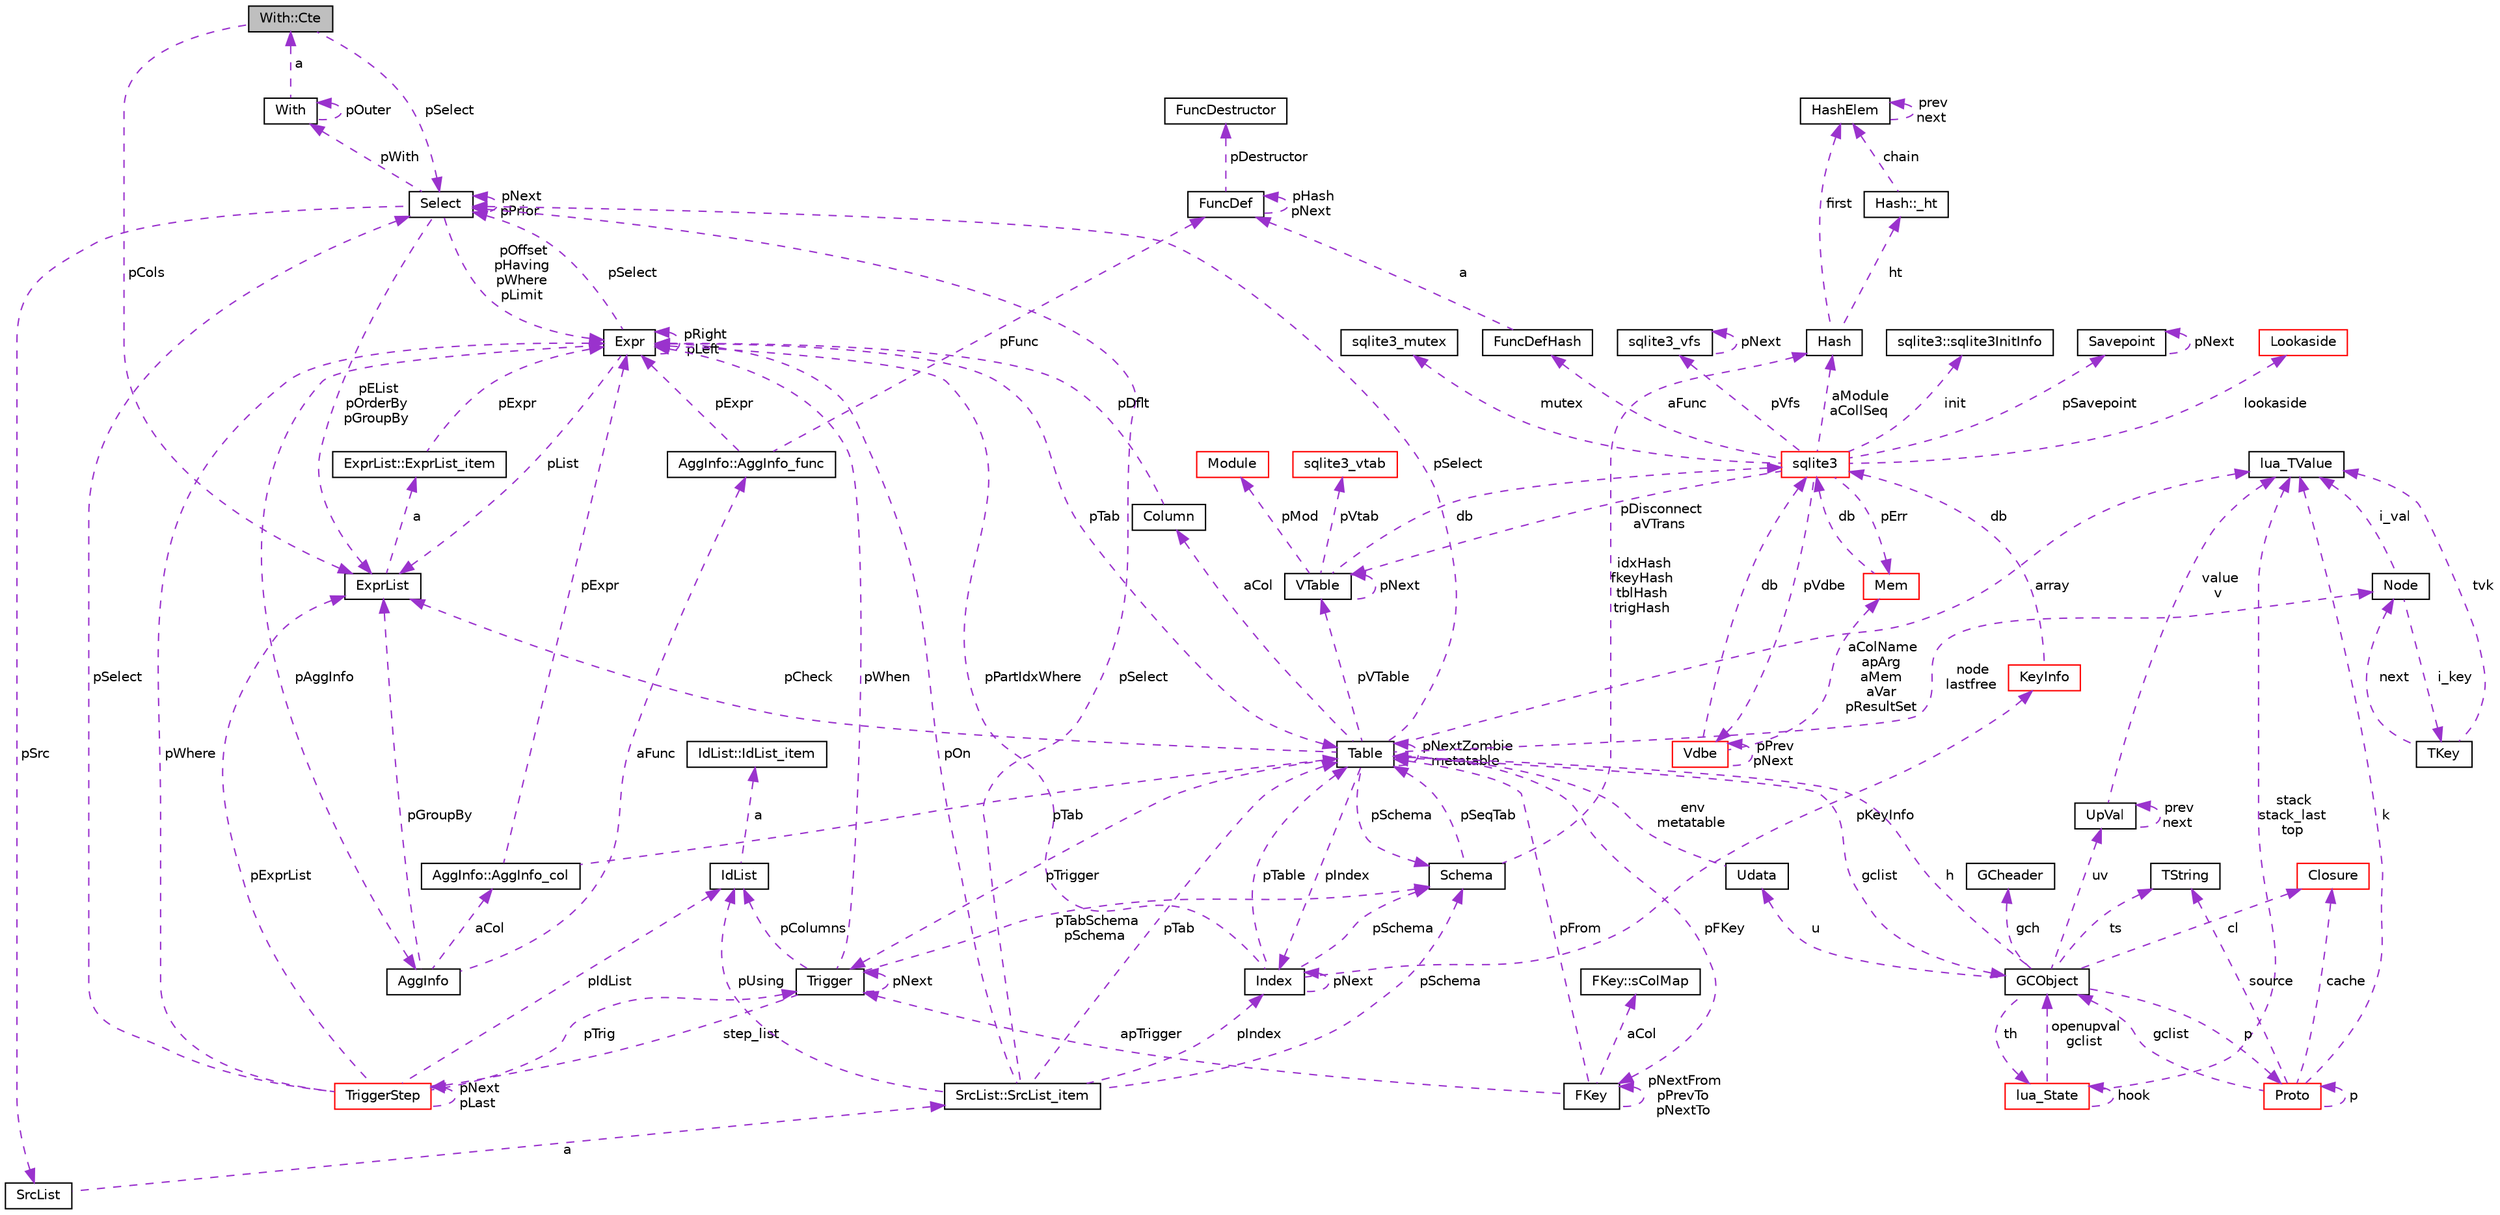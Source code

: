 digraph "With::Cte"
{
  edge [fontname="Helvetica",fontsize="10",labelfontname="Helvetica",labelfontsize="10"];
  node [fontname="Helvetica",fontsize="10",shape=record];
  Node1 [label="With::Cte",height=0.2,width=0.4,color="black", fillcolor="grey75", style="filled", fontcolor="black"];
  Node2 -> Node1 [dir="back",color="darkorchid3",fontsize="10",style="dashed",label=" pSelect" ,fontname="Helvetica"];
  Node2 [label="Select",height=0.2,width=0.4,color="black", fillcolor="white", style="filled",URL="$struct_select.html"];
  Node3 -> Node2 [dir="back",color="darkorchid3",fontsize="10",style="dashed",label=" pOffset\npHaving\npWhere\npLimit" ,fontname="Helvetica"];
  Node3 [label="Expr",height=0.2,width=0.4,color="black", fillcolor="white", style="filled",URL="$struct_expr.html"];
  Node4 -> Node3 [dir="back",color="darkorchid3",fontsize="10",style="dashed",label=" pAggInfo" ,fontname="Helvetica"];
  Node4 [label="AggInfo",height=0.2,width=0.4,color="black", fillcolor="white", style="filled",URL="$struct_agg_info.html"];
  Node5 -> Node4 [dir="back",color="darkorchid3",fontsize="10",style="dashed",label=" aCol" ,fontname="Helvetica"];
  Node5 [label="AggInfo::AggInfo_col",height=0.2,width=0.4,color="black", fillcolor="white", style="filled",URL="$struct_agg_info_1_1_agg_info__col.html"];
  Node3 -> Node5 [dir="back",color="darkorchid3",fontsize="10",style="dashed",label=" pExpr" ,fontname="Helvetica"];
  Node6 -> Node5 [dir="back",color="darkorchid3",fontsize="10",style="dashed",label=" pTab" ,fontname="Helvetica"];
  Node6 [label="Table",height=0.2,width=0.4,color="black", fillcolor="white", style="filled",URL="$struct_table.html"];
  Node7 -> Node6 [dir="back",color="darkorchid3",fontsize="10",style="dashed",label=" node\nlastfree" ,fontname="Helvetica"];
  Node7 [label="Node",height=0.2,width=0.4,color="black", fillcolor="white", style="filled",URL="$struct_node.html"];
  Node8 -> Node7 [dir="back",color="darkorchid3",fontsize="10",style="dashed",label=" i_val" ,fontname="Helvetica"];
  Node8 [label="lua_TValue",height=0.2,width=0.4,color="black", fillcolor="white", style="filled",URL="$structlua___t_value.html"];
  Node9 -> Node7 [dir="back",color="darkorchid3",fontsize="10",style="dashed",label=" i_key" ,fontname="Helvetica"];
  Node9 [label="TKey",height=0.2,width=0.4,color="black", fillcolor="white", style="filled",URL="$union_t_key.html"];
  Node7 -> Node9 [dir="back",color="darkorchid3",fontsize="10",style="dashed",label=" next" ,fontname="Helvetica"];
  Node8 -> Node9 [dir="back",color="darkorchid3",fontsize="10",style="dashed",label=" tvk" ,fontname="Helvetica"];
  Node10 -> Node6 [dir="back",color="darkorchid3",fontsize="10",style="dashed",label=" pSchema" ,fontname="Helvetica"];
  Node10 [label="Schema",height=0.2,width=0.4,color="black", fillcolor="white", style="filled",URL="$struct_schema.html"];
  Node6 -> Node10 [dir="back",color="darkorchid3",fontsize="10",style="dashed",label=" pSeqTab" ,fontname="Helvetica"];
  Node11 -> Node10 [dir="back",color="darkorchid3",fontsize="10",style="dashed",label=" idxHash\nfkeyHash\ntblHash\ntrigHash" ,fontname="Helvetica"];
  Node11 [label="Hash",height=0.2,width=0.4,color="black", fillcolor="white", style="filled",URL="$struct_hash.html"];
  Node12 -> Node11 [dir="back",color="darkorchid3",fontsize="10",style="dashed",label=" ht" ,fontname="Helvetica"];
  Node12 [label="Hash::_ht",height=0.2,width=0.4,color="black", fillcolor="white", style="filled",URL="$struct_hash_1_1__ht.html"];
  Node13 -> Node12 [dir="back",color="darkorchid3",fontsize="10",style="dashed",label=" chain" ,fontname="Helvetica"];
  Node13 [label="HashElem",height=0.2,width=0.4,color="black", fillcolor="white", style="filled",URL="$struct_hash_elem.html"];
  Node13 -> Node13 [dir="back",color="darkorchid3",fontsize="10",style="dashed",label=" prev\nnext" ,fontname="Helvetica"];
  Node13 -> Node11 [dir="back",color="darkorchid3",fontsize="10",style="dashed",label=" first" ,fontname="Helvetica"];
  Node8 -> Node6 [dir="back",color="darkorchid3",fontsize="10",style="dashed",label=" array" ,fontname="Helvetica"];
  Node14 -> Node6 [dir="back",color="darkorchid3",fontsize="10",style="dashed",label=" aCol" ,fontname="Helvetica"];
  Node14 [label="Column",height=0.2,width=0.4,color="black", fillcolor="white", style="filled",URL="$struct_column.html"];
  Node3 -> Node14 [dir="back",color="darkorchid3",fontsize="10",style="dashed",label=" pDflt" ,fontname="Helvetica"];
  Node15 -> Node6 [dir="back",color="darkorchid3",fontsize="10",style="dashed",label=" pFKey" ,fontname="Helvetica"];
  Node15 [label="FKey",height=0.2,width=0.4,color="black", fillcolor="white", style="filled",URL="$struct_f_key.html"];
  Node16 -> Node15 [dir="back",color="darkorchid3",fontsize="10",style="dashed",label=" aCol" ,fontname="Helvetica"];
  Node16 [label="FKey::sColMap",height=0.2,width=0.4,color="black", fillcolor="white", style="filled",URL="$struct_f_key_1_1s_col_map.html"];
  Node15 -> Node15 [dir="back",color="darkorchid3",fontsize="10",style="dashed",label=" pNextFrom\npPrevTo\npNextTo" ,fontname="Helvetica"];
  Node6 -> Node15 [dir="back",color="darkorchid3",fontsize="10",style="dashed",label=" pFrom" ,fontname="Helvetica"];
  Node17 -> Node15 [dir="back",color="darkorchid3",fontsize="10",style="dashed",label=" apTrigger" ,fontname="Helvetica"];
  Node17 [label="Trigger",height=0.2,width=0.4,color="black", fillcolor="white", style="filled",URL="$struct_trigger.html"];
  Node18 -> Node17 [dir="back",color="darkorchid3",fontsize="10",style="dashed",label=" step_list" ,fontname="Helvetica"];
  Node18 [label="TriggerStep",height=0.2,width=0.4,color="red", fillcolor="white", style="filled",URL="$struct_trigger_step.html"];
  Node18 -> Node18 [dir="back",color="darkorchid3",fontsize="10",style="dashed",label=" pNext\npLast" ,fontname="Helvetica"];
  Node3 -> Node18 [dir="back",color="darkorchid3",fontsize="10",style="dashed",label=" pWhere" ,fontname="Helvetica"];
  Node19 -> Node18 [dir="back",color="darkorchid3",fontsize="10",style="dashed",label=" pIdList" ,fontname="Helvetica"];
  Node19 [label="IdList",height=0.2,width=0.4,color="black", fillcolor="white", style="filled",URL="$struct_id_list.html"];
  Node20 -> Node19 [dir="back",color="darkorchid3",fontsize="10",style="dashed",label=" a" ,fontname="Helvetica"];
  Node20 [label="IdList::IdList_item",height=0.2,width=0.4,color="black", fillcolor="white", style="filled",URL="$struct_id_list_1_1_id_list__item.html"];
  Node2 -> Node18 [dir="back",color="darkorchid3",fontsize="10",style="dashed",label=" pSelect" ,fontname="Helvetica"];
  Node17 -> Node18 [dir="back",color="darkorchid3",fontsize="10",style="dashed",label=" pTrig" ,fontname="Helvetica"];
  Node21 -> Node18 [dir="back",color="darkorchid3",fontsize="10",style="dashed",label=" pExprList" ,fontname="Helvetica"];
  Node21 [label="ExprList",height=0.2,width=0.4,color="black", fillcolor="white", style="filled",URL="$struct_expr_list.html"];
  Node22 -> Node21 [dir="back",color="darkorchid3",fontsize="10",style="dashed",label=" a" ,fontname="Helvetica"];
  Node22 [label="ExprList::ExprList_item",height=0.2,width=0.4,color="black", fillcolor="white", style="filled",URL="$struct_expr_list_1_1_expr_list__item.html"];
  Node3 -> Node22 [dir="back",color="darkorchid3",fontsize="10",style="dashed",label=" pExpr" ,fontname="Helvetica"];
  Node10 -> Node17 [dir="back",color="darkorchid3",fontsize="10",style="dashed",label=" pTabSchema\npSchema" ,fontname="Helvetica"];
  Node3 -> Node17 [dir="back",color="darkorchid3",fontsize="10",style="dashed",label=" pWhen" ,fontname="Helvetica"];
  Node19 -> Node17 [dir="back",color="darkorchid3",fontsize="10",style="dashed",label=" pColumns" ,fontname="Helvetica"];
  Node17 -> Node17 [dir="back",color="darkorchid3",fontsize="10",style="dashed",label=" pNext" ,fontname="Helvetica"];
  Node23 -> Node6 [dir="back",color="darkorchid3",fontsize="10",style="dashed",label=" pVTable" ,fontname="Helvetica"];
  Node23 [label="VTable",height=0.2,width=0.4,color="black", fillcolor="white", style="filled",URL="$struct_v_table.html"];
  Node24 -> Node23 [dir="back",color="darkorchid3",fontsize="10",style="dashed",label=" db" ,fontname="Helvetica"];
  Node24 [label="sqlite3",height=0.2,width=0.4,color="red", fillcolor="white", style="filled",URL="$structsqlite3.html"];
  Node25 -> Node24 [dir="back",color="darkorchid3",fontsize="10",style="dashed",label=" pErr" ,fontname="Helvetica"];
  Node25 [label="Mem",height=0.2,width=0.4,color="red", fillcolor="white", style="filled",URL="$struct_mem.html"];
  Node24 -> Node25 [dir="back",color="darkorchid3",fontsize="10",style="dashed",label=" db" ,fontname="Helvetica"];
  Node26 -> Node24 [dir="back",color="darkorchid3",fontsize="10",style="dashed",label=" pVdbe" ,fontname="Helvetica"];
  Node26 [label="Vdbe",height=0.2,width=0.4,color="red", fillcolor="white", style="filled",URL="$struct_vdbe.html"];
  Node26 -> Node26 [dir="back",color="darkorchid3",fontsize="10",style="dashed",label=" pPrev\npNext" ,fontname="Helvetica"];
  Node25 -> Node26 [dir="back",color="darkorchid3",fontsize="10",style="dashed",label=" aColName\napArg\naMem\naVar\npResultSet" ,fontname="Helvetica"];
  Node24 -> Node26 [dir="back",color="darkorchid3",fontsize="10",style="dashed",label=" db" ,fontname="Helvetica"];
  Node27 -> Node24 [dir="back",color="darkorchid3",fontsize="10",style="dashed",label=" pSavepoint" ,fontname="Helvetica"];
  Node27 [label="Savepoint",height=0.2,width=0.4,color="black", fillcolor="white", style="filled",URL="$struct_savepoint.html"];
  Node27 -> Node27 [dir="back",color="darkorchid3",fontsize="10",style="dashed",label=" pNext" ,fontname="Helvetica"];
  Node28 -> Node24 [dir="back",color="darkorchid3",fontsize="10",style="dashed",label=" aFunc" ,fontname="Helvetica"];
  Node28 [label="FuncDefHash",height=0.2,width=0.4,color="black", fillcolor="white", style="filled",URL="$struct_func_def_hash.html"];
  Node29 -> Node28 [dir="back",color="darkorchid3",fontsize="10",style="dashed",label=" a" ,fontname="Helvetica"];
  Node29 [label="FuncDef",height=0.2,width=0.4,color="black", fillcolor="white", style="filled",URL="$struct_func_def.html"];
  Node30 -> Node29 [dir="back",color="darkorchid3",fontsize="10",style="dashed",label=" pDestructor" ,fontname="Helvetica"];
  Node30 [label="FuncDestructor",height=0.2,width=0.4,color="black", fillcolor="white", style="filled",URL="$struct_func_destructor.html"];
  Node29 -> Node29 [dir="back",color="darkorchid3",fontsize="10",style="dashed",label=" pHash\npNext" ,fontname="Helvetica"];
  Node31 -> Node24 [dir="back",color="darkorchid3",fontsize="10",style="dashed",label=" lookaside" ,fontname="Helvetica"];
  Node31 [label="Lookaside",height=0.2,width=0.4,color="red", fillcolor="white", style="filled",URL="$struct_lookaside.html"];
  Node32 -> Node24 [dir="back",color="darkorchid3",fontsize="10",style="dashed",label=" mutex" ,fontname="Helvetica"];
  Node32 [label="sqlite3_mutex",height=0.2,width=0.4,color="black", fillcolor="white", style="filled",URL="$structsqlite3__mutex.html"];
  Node33 -> Node24 [dir="back",color="darkorchid3",fontsize="10",style="dashed",label=" pVfs" ,fontname="Helvetica"];
  Node33 [label="sqlite3_vfs",height=0.2,width=0.4,color="black", fillcolor="white", style="filled",URL="$structsqlite3__vfs.html"];
  Node33 -> Node33 [dir="back",color="darkorchid3",fontsize="10",style="dashed",label=" pNext" ,fontname="Helvetica"];
  Node34 -> Node24 [dir="back",color="darkorchid3",fontsize="10",style="dashed",label=" init" ,fontname="Helvetica"];
  Node34 [label="sqlite3::sqlite3InitInfo",height=0.2,width=0.4,color="black", fillcolor="white", style="filled",URL="$structsqlite3_1_1sqlite3_init_info.html"];
  Node23 -> Node24 [dir="back",color="darkorchid3",fontsize="10",style="dashed",label=" pDisconnect\naVTrans" ,fontname="Helvetica"];
  Node11 -> Node24 [dir="back",color="darkorchid3",fontsize="10",style="dashed",label=" aModule\naCollSeq" ,fontname="Helvetica"];
  Node23 -> Node23 [dir="back",color="darkorchid3",fontsize="10",style="dashed",label=" pNext" ,fontname="Helvetica"];
  Node35 -> Node23 [dir="back",color="darkorchid3",fontsize="10",style="dashed",label=" pMod" ,fontname="Helvetica"];
  Node35 [label="Module",height=0.2,width=0.4,color="red", fillcolor="white", style="filled",URL="$struct_module.html"];
  Node36 -> Node23 [dir="back",color="darkorchid3",fontsize="10",style="dashed",label=" pVtab" ,fontname="Helvetica"];
  Node36 [label="sqlite3_vtab",height=0.2,width=0.4,color="red", fillcolor="white", style="filled",URL="$structsqlite3__vtab.html"];
  Node6 -> Node6 [dir="back",color="darkorchid3",fontsize="10",style="dashed",label=" pNextZombie\nmetatable" ,fontname="Helvetica"];
  Node17 -> Node6 [dir="back",color="darkorchid3",fontsize="10",style="dashed",label=" pTrigger" ,fontname="Helvetica"];
  Node2 -> Node6 [dir="back",color="darkorchid3",fontsize="10",style="dashed",label=" pSelect" ,fontname="Helvetica"];
  Node37 -> Node6 [dir="back",color="darkorchid3",fontsize="10",style="dashed",label=" gclist" ,fontname="Helvetica"];
  Node37 [label="GCObject",height=0.2,width=0.4,color="black", fillcolor="white", style="filled",URL="$union_g_c_object.html"];
  Node38 -> Node37 [dir="back",color="darkorchid3",fontsize="10",style="dashed",label=" uv" ,fontname="Helvetica"];
  Node38 [label="UpVal",height=0.2,width=0.4,color="black", fillcolor="white", style="filled",URL="$struct_up_val.html"];
  Node38 -> Node38 [dir="back",color="darkorchid3",fontsize="10",style="dashed",label=" prev\nnext" ,fontname="Helvetica"];
  Node8 -> Node38 [dir="back",color="darkorchid3",fontsize="10",style="dashed",label=" value\nv" ,fontname="Helvetica"];
  Node39 -> Node37 [dir="back",color="darkorchid3",fontsize="10",style="dashed",label=" p" ,fontname="Helvetica"];
  Node39 [label="Proto",height=0.2,width=0.4,color="red", fillcolor="white", style="filled",URL="$struct_proto.html"];
  Node8 -> Node39 [dir="back",color="darkorchid3",fontsize="10",style="dashed",label=" k" ,fontname="Helvetica"];
  Node39 -> Node39 [dir="back",color="darkorchid3",fontsize="10",style="dashed",label=" p" ,fontname="Helvetica"];
  Node40 -> Node39 [dir="back",color="darkorchid3",fontsize="10",style="dashed",label=" source" ,fontname="Helvetica"];
  Node40 [label="TString",height=0.2,width=0.4,color="black", fillcolor="white", style="filled",URL="$union_t_string.html"];
  Node41 -> Node39 [dir="back",color="darkorchid3",fontsize="10",style="dashed",label=" cache" ,fontname="Helvetica"];
  Node41 [label="Closure",height=0.2,width=0.4,color="red", fillcolor="white", style="filled",URL="$union_closure.html"];
  Node37 -> Node39 [dir="back",color="darkorchid3",fontsize="10",style="dashed",label=" gclist" ,fontname="Helvetica"];
  Node40 -> Node37 [dir="back",color="darkorchid3",fontsize="10",style="dashed",label=" ts" ,fontname="Helvetica"];
  Node41 -> Node37 [dir="back",color="darkorchid3",fontsize="10",style="dashed",label=" cl" ,fontname="Helvetica"];
  Node42 -> Node37 [dir="back",color="darkorchid3",fontsize="10",style="dashed",label=" gch" ,fontname="Helvetica"];
  Node42 [label="GCheader",height=0.2,width=0.4,color="black", fillcolor="white", style="filled",URL="$struct_g_cheader.html"];
  Node6 -> Node37 [dir="back",color="darkorchid3",fontsize="10",style="dashed",label=" h" ,fontname="Helvetica"];
  Node43 -> Node37 [dir="back",color="darkorchid3",fontsize="10",style="dashed",label=" u" ,fontname="Helvetica"];
  Node43 [label="Udata",height=0.2,width=0.4,color="black", fillcolor="white", style="filled",URL="$union_udata.html"];
  Node6 -> Node43 [dir="back",color="darkorchid3",fontsize="10",style="dashed",label=" env\nmetatable" ,fontname="Helvetica"];
  Node44 -> Node37 [dir="back",color="darkorchid3",fontsize="10",style="dashed",label=" th" ,fontname="Helvetica"];
  Node44 [label="lua_State",height=0.2,width=0.4,color="red", fillcolor="white", style="filled",URL="$structlua___state.html"];
  Node8 -> Node44 [dir="back",color="darkorchid3",fontsize="10",style="dashed",label=" stack\nstack_last\ntop" ,fontname="Helvetica"];
  Node37 -> Node44 [dir="back",color="darkorchid3",fontsize="10",style="dashed",label=" openupval\ngclist" ,fontname="Helvetica"];
  Node44 -> Node44 [dir="back",color="darkorchid3",fontsize="10",style="dashed",label=" hook" ,fontname="Helvetica"];
  Node21 -> Node6 [dir="back",color="darkorchid3",fontsize="10",style="dashed",label=" pCheck" ,fontname="Helvetica"];
  Node45 -> Node6 [dir="back",color="darkorchid3",fontsize="10",style="dashed",label=" pIndex" ,fontname="Helvetica"];
  Node45 [label="Index",height=0.2,width=0.4,color="black", fillcolor="white", style="filled",URL="$struct_index.html"];
  Node10 -> Node45 [dir="back",color="darkorchid3",fontsize="10",style="dashed",label=" pSchema" ,fontname="Helvetica"];
  Node3 -> Node45 [dir="back",color="darkorchid3",fontsize="10",style="dashed",label=" pPartIdxWhere" ,fontname="Helvetica"];
  Node6 -> Node45 [dir="back",color="darkorchid3",fontsize="10",style="dashed",label=" pTable" ,fontname="Helvetica"];
  Node46 -> Node45 [dir="back",color="darkorchid3",fontsize="10",style="dashed",label=" pKeyInfo" ,fontname="Helvetica"];
  Node46 [label="KeyInfo",height=0.2,width=0.4,color="red", fillcolor="white", style="filled",URL="$struct_key_info.html"];
  Node24 -> Node46 [dir="back",color="darkorchid3",fontsize="10",style="dashed",label=" db" ,fontname="Helvetica"];
  Node45 -> Node45 [dir="back",color="darkorchid3",fontsize="10",style="dashed",label=" pNext" ,fontname="Helvetica"];
  Node47 -> Node4 [dir="back",color="darkorchid3",fontsize="10",style="dashed",label=" aFunc" ,fontname="Helvetica"];
  Node47 [label="AggInfo::AggInfo_func",height=0.2,width=0.4,color="black", fillcolor="white", style="filled",URL="$struct_agg_info_1_1_agg_info__func.html"];
  Node3 -> Node47 [dir="back",color="darkorchid3",fontsize="10",style="dashed",label=" pExpr" ,fontname="Helvetica"];
  Node29 -> Node47 [dir="back",color="darkorchid3",fontsize="10",style="dashed",label=" pFunc" ,fontname="Helvetica"];
  Node21 -> Node4 [dir="back",color="darkorchid3",fontsize="10",style="dashed",label=" pGroupBy" ,fontname="Helvetica"];
  Node3 -> Node3 [dir="back",color="darkorchid3",fontsize="10",style="dashed",label=" pRight\npLeft" ,fontname="Helvetica"];
  Node6 -> Node3 [dir="back",color="darkorchid3",fontsize="10",style="dashed",label=" pTab" ,fontname="Helvetica"];
  Node2 -> Node3 [dir="back",color="darkorchid3",fontsize="10",style="dashed",label=" pSelect" ,fontname="Helvetica"];
  Node21 -> Node3 [dir="back",color="darkorchid3",fontsize="10",style="dashed",label=" pList" ,fontname="Helvetica"];
  Node48 -> Node2 [dir="back",color="darkorchid3",fontsize="10",style="dashed",label=" pWith" ,fontname="Helvetica"];
  Node48 [label="With",height=0.2,width=0.4,color="black", fillcolor="white", style="filled",URL="$struct_with.html"];
  Node1 -> Node48 [dir="back",color="darkorchid3",fontsize="10",style="dashed",label=" a" ,fontname="Helvetica"];
  Node48 -> Node48 [dir="back",color="darkorchid3",fontsize="10",style="dashed",label=" pOuter" ,fontname="Helvetica"];
  Node2 -> Node2 [dir="back",color="darkorchid3",fontsize="10",style="dashed",label=" pNext\npPrior" ,fontname="Helvetica"];
  Node49 -> Node2 [dir="back",color="darkorchid3",fontsize="10",style="dashed",label=" pSrc" ,fontname="Helvetica"];
  Node49 [label="SrcList",height=0.2,width=0.4,color="black", fillcolor="white", style="filled",URL="$struct_src_list.html"];
  Node50 -> Node49 [dir="back",color="darkorchid3",fontsize="10",style="dashed",label=" a" ,fontname="Helvetica"];
  Node50 [label="SrcList::SrcList_item",height=0.2,width=0.4,color="black", fillcolor="white", style="filled",URL="$struct_src_list_1_1_src_list__item.html"];
  Node10 -> Node50 [dir="back",color="darkorchid3",fontsize="10",style="dashed",label=" pSchema" ,fontname="Helvetica"];
  Node3 -> Node50 [dir="back",color="darkorchid3",fontsize="10",style="dashed",label=" pOn" ,fontname="Helvetica"];
  Node19 -> Node50 [dir="back",color="darkorchid3",fontsize="10",style="dashed",label=" pUsing" ,fontname="Helvetica"];
  Node6 -> Node50 [dir="back",color="darkorchid3",fontsize="10",style="dashed",label=" pTab" ,fontname="Helvetica"];
  Node2 -> Node50 [dir="back",color="darkorchid3",fontsize="10",style="dashed",label=" pSelect" ,fontname="Helvetica"];
  Node45 -> Node50 [dir="back",color="darkorchid3",fontsize="10",style="dashed",label=" pIndex" ,fontname="Helvetica"];
  Node21 -> Node2 [dir="back",color="darkorchid3",fontsize="10",style="dashed",label=" pEList\npOrderBy\npGroupBy" ,fontname="Helvetica"];
  Node21 -> Node1 [dir="back",color="darkorchid3",fontsize="10",style="dashed",label=" pCols" ,fontname="Helvetica"];
}
